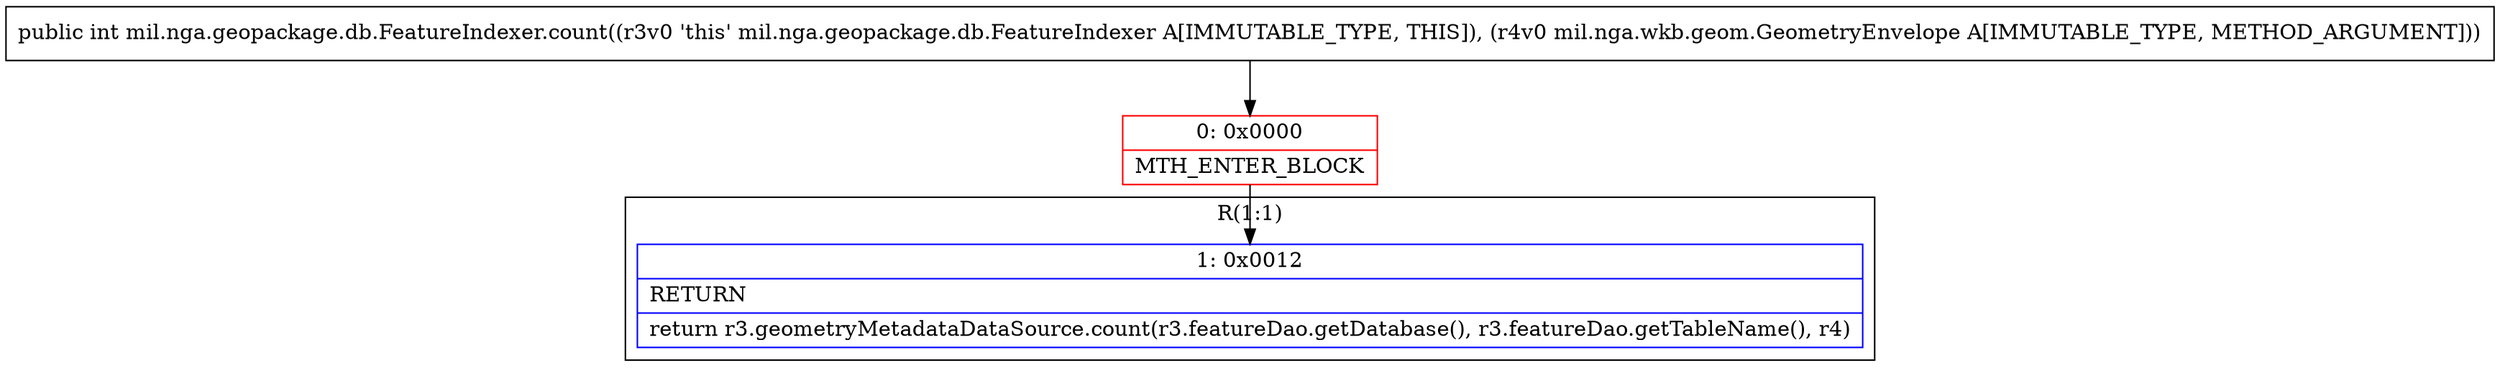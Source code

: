 digraph "CFG formil.nga.geopackage.db.FeatureIndexer.count(Lmil\/nga\/wkb\/geom\/GeometryEnvelope;)I" {
subgraph cluster_Region_465725012 {
label = "R(1:1)";
node [shape=record,color=blue];
Node_1 [shape=record,label="{1\:\ 0x0012|RETURN\l|return r3.geometryMetadataDataSource.count(r3.featureDao.getDatabase(), r3.featureDao.getTableName(), r4)\l}"];
}
Node_0 [shape=record,color=red,label="{0\:\ 0x0000|MTH_ENTER_BLOCK\l}"];
MethodNode[shape=record,label="{public int mil.nga.geopackage.db.FeatureIndexer.count((r3v0 'this' mil.nga.geopackage.db.FeatureIndexer A[IMMUTABLE_TYPE, THIS]), (r4v0 mil.nga.wkb.geom.GeometryEnvelope A[IMMUTABLE_TYPE, METHOD_ARGUMENT])) }"];
MethodNode -> Node_0;
Node_0 -> Node_1;
}

